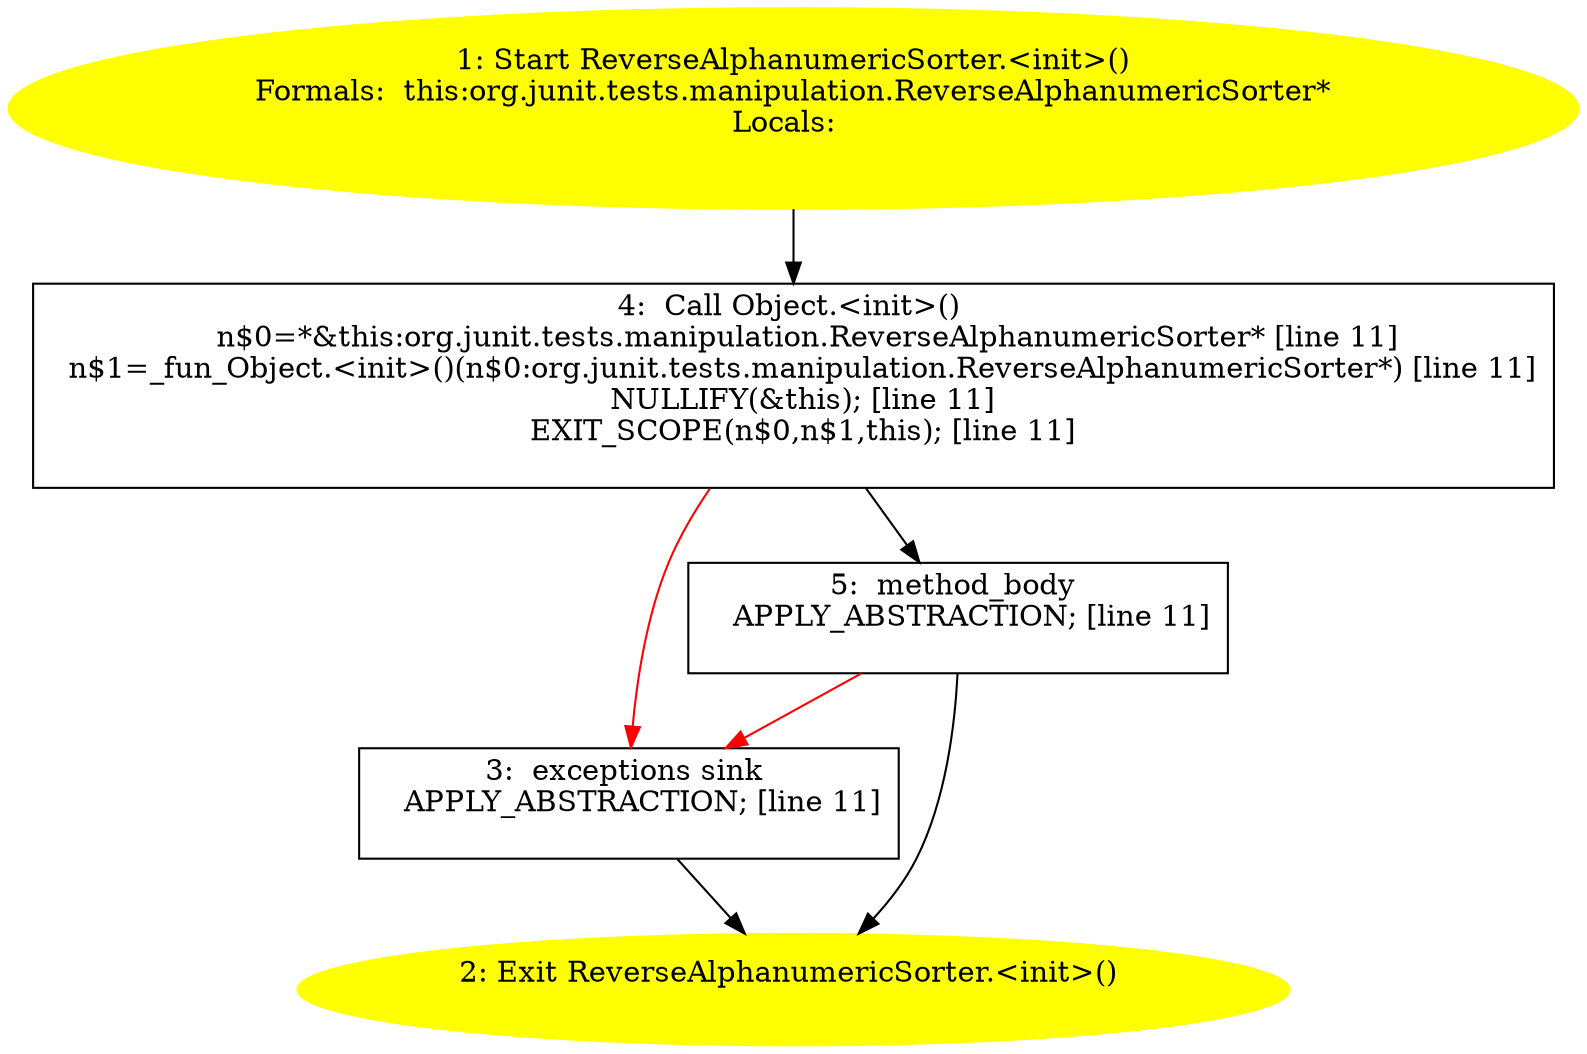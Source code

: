 /* @generated */
digraph cfg {
"org.junit.tests.manipulation.ReverseAlphanumericSorter.<init>().0f39ec706e989365cfe54004b8026393_1" [label="1: Start ReverseAlphanumericSorter.<init>()\nFormals:  this:org.junit.tests.manipulation.ReverseAlphanumericSorter*\nLocals:  \n  " color=yellow style=filled]
	

	 "org.junit.tests.manipulation.ReverseAlphanumericSorter.<init>().0f39ec706e989365cfe54004b8026393_1" -> "org.junit.tests.manipulation.ReverseAlphanumericSorter.<init>().0f39ec706e989365cfe54004b8026393_4" ;
"org.junit.tests.manipulation.ReverseAlphanumericSorter.<init>().0f39ec706e989365cfe54004b8026393_2" [label="2: Exit ReverseAlphanumericSorter.<init>() \n  " color=yellow style=filled]
	

"org.junit.tests.manipulation.ReverseAlphanumericSorter.<init>().0f39ec706e989365cfe54004b8026393_3" [label="3:  exceptions sink \n   APPLY_ABSTRACTION; [line 11]\n " shape="box"]
	

	 "org.junit.tests.manipulation.ReverseAlphanumericSorter.<init>().0f39ec706e989365cfe54004b8026393_3" -> "org.junit.tests.manipulation.ReverseAlphanumericSorter.<init>().0f39ec706e989365cfe54004b8026393_2" ;
"org.junit.tests.manipulation.ReverseAlphanumericSorter.<init>().0f39ec706e989365cfe54004b8026393_4" [label="4:  Call Object.<init>() \n   n$0=*&this:org.junit.tests.manipulation.ReverseAlphanumericSorter* [line 11]\n  n$1=_fun_Object.<init>()(n$0:org.junit.tests.manipulation.ReverseAlphanumericSorter*) [line 11]\n  NULLIFY(&this); [line 11]\n  EXIT_SCOPE(n$0,n$1,this); [line 11]\n " shape="box"]
	

	 "org.junit.tests.manipulation.ReverseAlphanumericSorter.<init>().0f39ec706e989365cfe54004b8026393_4" -> "org.junit.tests.manipulation.ReverseAlphanumericSorter.<init>().0f39ec706e989365cfe54004b8026393_5" ;
	 "org.junit.tests.manipulation.ReverseAlphanumericSorter.<init>().0f39ec706e989365cfe54004b8026393_4" -> "org.junit.tests.manipulation.ReverseAlphanumericSorter.<init>().0f39ec706e989365cfe54004b8026393_3" [color="red" ];
"org.junit.tests.manipulation.ReverseAlphanumericSorter.<init>().0f39ec706e989365cfe54004b8026393_5" [label="5:  method_body \n   APPLY_ABSTRACTION; [line 11]\n " shape="box"]
	

	 "org.junit.tests.manipulation.ReverseAlphanumericSorter.<init>().0f39ec706e989365cfe54004b8026393_5" -> "org.junit.tests.manipulation.ReverseAlphanumericSorter.<init>().0f39ec706e989365cfe54004b8026393_2" ;
	 "org.junit.tests.manipulation.ReverseAlphanumericSorter.<init>().0f39ec706e989365cfe54004b8026393_5" -> "org.junit.tests.manipulation.ReverseAlphanumericSorter.<init>().0f39ec706e989365cfe54004b8026393_3" [color="red" ];
}
